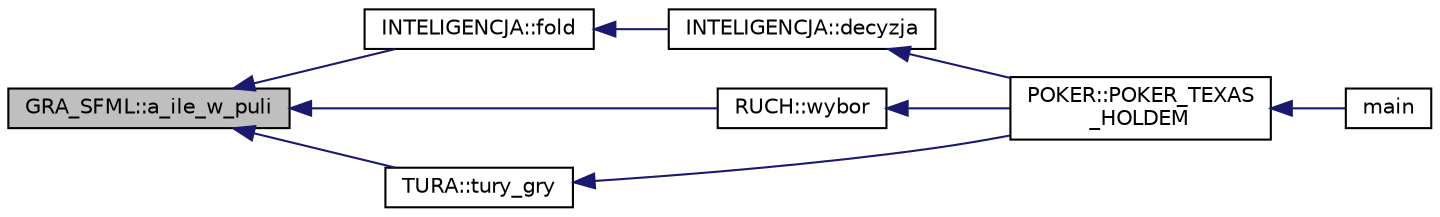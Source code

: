 digraph "GRA_SFML::a_ile_w_puli"
{
  edge [fontname="Helvetica",fontsize="10",labelfontname="Helvetica",labelfontsize="10"];
  node [fontname="Helvetica",fontsize="10",shape=record];
  rankdir="LR";
  Node19 [label="GRA_SFML::a_ile_w_puli",height=0.2,width=0.4,color="black", fillcolor="grey75", style="filled", fontcolor="black"];
  Node19 -> Node20 [dir="back",color="midnightblue",fontsize="10",style="solid",fontname="Helvetica"];
  Node20 [label="INTELIGENCJA::fold",height=0.2,width=0.4,color="black", fillcolor="white", style="filled",URL="$class_i_n_t_e_l_i_g_e_n_c_j_a.html#ad9dc326b5379c3b944df274075aa1e70"];
  Node20 -> Node21 [dir="back",color="midnightblue",fontsize="10",style="solid",fontname="Helvetica"];
  Node21 [label="INTELIGENCJA::decyzja",height=0.2,width=0.4,color="black", fillcolor="white", style="filled",URL="$class_i_n_t_e_l_i_g_e_n_c_j_a.html#aee3e414d3daf262c2483699019361d3b"];
  Node21 -> Node22 [dir="back",color="midnightblue",fontsize="10",style="solid",fontname="Helvetica"];
  Node22 [label="POKER::POKER_TEXAS\l_HOLDEM",height=0.2,width=0.4,color="black", fillcolor="white", style="filled",URL="$class_p_o_k_e_r.html#a1d4eb473893f8f365295141db9542078"];
  Node22 -> Node23 [dir="back",color="midnightblue",fontsize="10",style="solid",fontname="Helvetica"];
  Node23 [label="main",height=0.2,width=0.4,color="black", fillcolor="white", style="filled",URL="$_m_a_i_n_8cpp.html#ae66f6b31b5ad750f1fe042a706a4e3d4"];
  Node19 -> Node24 [dir="back",color="midnightblue",fontsize="10",style="solid",fontname="Helvetica"];
  Node24 [label="RUCH::wybor",height=0.2,width=0.4,color="black", fillcolor="white", style="filled",URL="$class_r_u_c_h.html#a2bec8317c8f79892b03a5f02c4534cbd"];
  Node24 -> Node22 [dir="back",color="midnightblue",fontsize="10",style="solid",fontname="Helvetica"];
  Node19 -> Node25 [dir="back",color="midnightblue",fontsize="10",style="solid",fontname="Helvetica"];
  Node25 [label="TURA::tury_gry",height=0.2,width=0.4,color="black", fillcolor="white", style="filled",URL="$class_t_u_r_a.html#adaec4e94f17f6cde8b18bed1b2288785"];
  Node25 -> Node22 [dir="back",color="midnightblue",fontsize="10",style="solid",fontname="Helvetica"];
}
